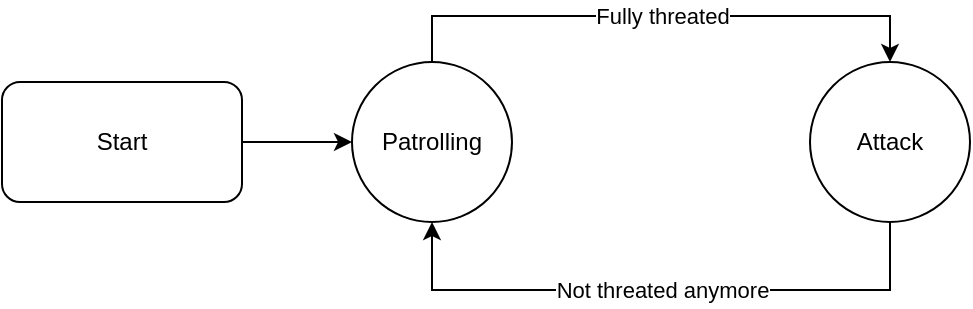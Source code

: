 <mxfile version="12.3.2" type="device" pages="1"><diagram id="3zOUJsP44AHU_3LwJvFJ" name="Page-1"><mxGraphModel dx="1088" dy="837" grid="0" gridSize="10" guides="1" tooltips="1" connect="1" arrows="1" fold="1" page="1" pageScale="1" pageWidth="827" pageHeight="1169" math="0" shadow="0"><root><mxCell id="0"/><mxCell id="1" parent="0"/><mxCell id="P2dqZ7hCJq2igCe3v78W-5" value="Fully threated" style="edgeStyle=orthogonalEdgeStyle;rounded=0;orthogonalLoop=1;jettySize=auto;html=1;" edge="1" parent="1" source="P2dqZ7hCJq2igCe3v78W-1" target="P2dqZ7hCJq2igCe3v78W-4"><mxGeometry relative="1" as="geometry"><Array as="points"><mxPoint x="344" y="333"/><mxPoint x="573" y="333"/></Array></mxGeometry></mxCell><mxCell id="P2dqZ7hCJq2igCe3v78W-1" value="Patrolling" style="ellipse;whiteSpace=wrap;html=1;aspect=fixed;" vertex="1" parent="1"><mxGeometry x="304" y="356" width="80" height="80" as="geometry"/></mxCell><mxCell id="P2dqZ7hCJq2igCe3v78W-3" style="edgeStyle=orthogonalEdgeStyle;rounded=0;orthogonalLoop=1;jettySize=auto;html=1;entryX=0;entryY=0.5;entryDx=0;entryDy=0;" edge="1" parent="1" source="P2dqZ7hCJq2igCe3v78W-2" target="P2dqZ7hCJq2igCe3v78W-1"><mxGeometry relative="1" as="geometry"/></mxCell><mxCell id="P2dqZ7hCJq2igCe3v78W-2" value="Start" style="rounded=1;whiteSpace=wrap;html=1;" vertex="1" parent="1"><mxGeometry x="129" y="366" width="120" height="60" as="geometry"/></mxCell><mxCell id="P2dqZ7hCJq2igCe3v78W-6" value="Not threated anymore" style="edgeStyle=orthogonalEdgeStyle;rounded=0;orthogonalLoop=1;jettySize=auto;html=1;entryX=0.5;entryY=1;entryDx=0;entryDy=0;" edge="1" parent="1" source="P2dqZ7hCJq2igCe3v78W-4" target="P2dqZ7hCJq2igCe3v78W-1"><mxGeometry relative="1" as="geometry"><Array as="points"><mxPoint x="573" y="470"/><mxPoint x="344" y="470"/></Array></mxGeometry></mxCell><mxCell id="P2dqZ7hCJq2igCe3v78W-4" value="Attack" style="ellipse;whiteSpace=wrap;html=1;aspect=fixed;" vertex="1" parent="1"><mxGeometry x="533" y="356" width="80" height="80" as="geometry"/></mxCell></root></mxGraphModel></diagram></mxfile>
